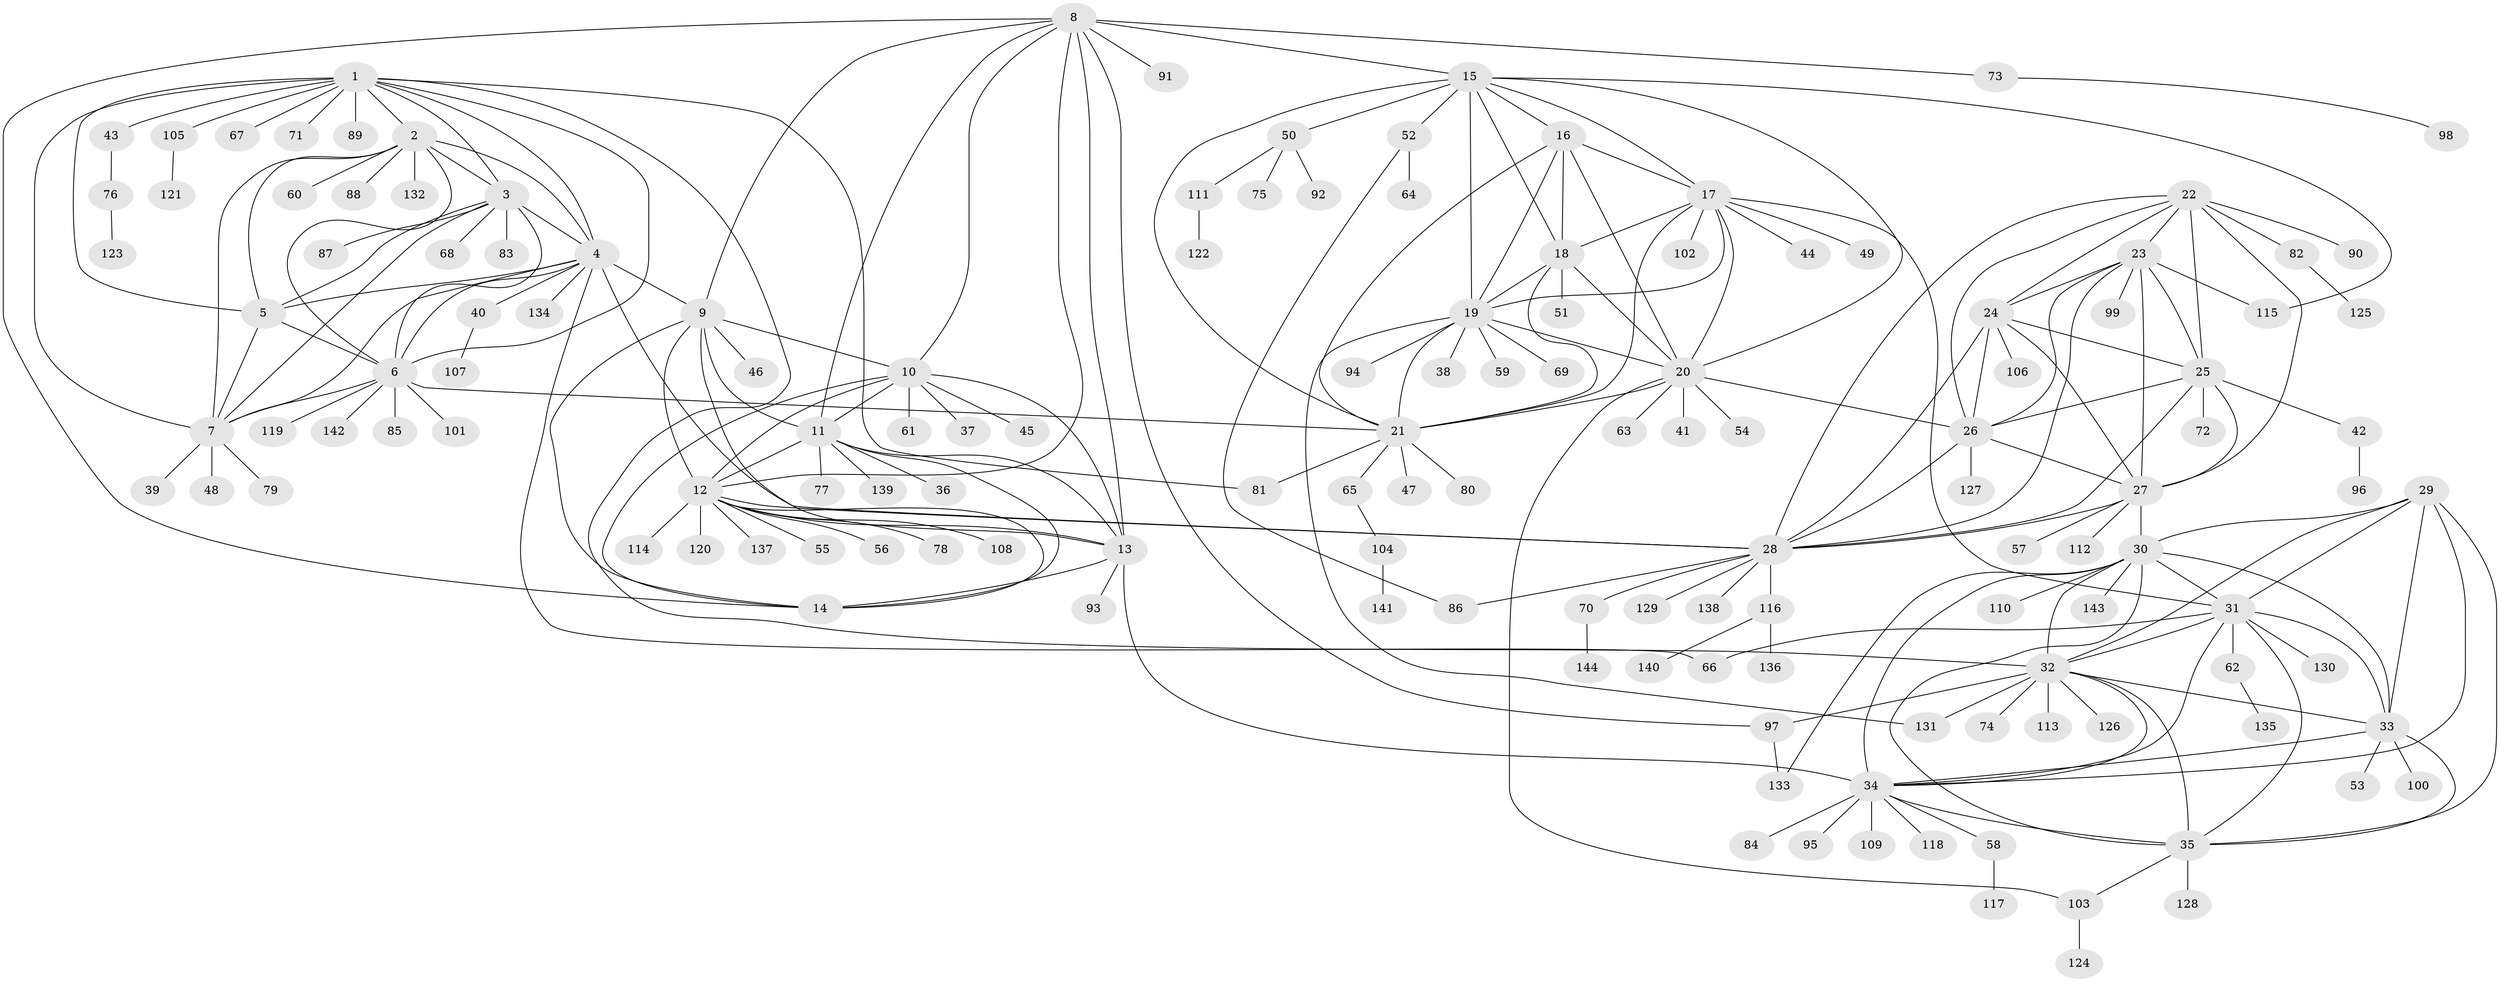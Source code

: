 // Generated by graph-tools (version 1.1) at 2025/37/03/09/25 02:37:15]
// undirected, 144 vertices, 232 edges
graph export_dot {
graph [start="1"]
  node [color=gray90,style=filled];
  1;
  2;
  3;
  4;
  5;
  6;
  7;
  8;
  9;
  10;
  11;
  12;
  13;
  14;
  15;
  16;
  17;
  18;
  19;
  20;
  21;
  22;
  23;
  24;
  25;
  26;
  27;
  28;
  29;
  30;
  31;
  32;
  33;
  34;
  35;
  36;
  37;
  38;
  39;
  40;
  41;
  42;
  43;
  44;
  45;
  46;
  47;
  48;
  49;
  50;
  51;
  52;
  53;
  54;
  55;
  56;
  57;
  58;
  59;
  60;
  61;
  62;
  63;
  64;
  65;
  66;
  67;
  68;
  69;
  70;
  71;
  72;
  73;
  74;
  75;
  76;
  77;
  78;
  79;
  80;
  81;
  82;
  83;
  84;
  85;
  86;
  87;
  88;
  89;
  90;
  91;
  92;
  93;
  94;
  95;
  96;
  97;
  98;
  99;
  100;
  101;
  102;
  103;
  104;
  105;
  106;
  107;
  108;
  109;
  110;
  111;
  112;
  113;
  114;
  115;
  116;
  117;
  118;
  119;
  120;
  121;
  122;
  123;
  124;
  125;
  126;
  127;
  128;
  129;
  130;
  131;
  132;
  133;
  134;
  135;
  136;
  137;
  138;
  139;
  140;
  141;
  142;
  143;
  144;
  1 -- 2;
  1 -- 3;
  1 -- 4;
  1 -- 5;
  1 -- 6;
  1 -- 7;
  1 -- 32;
  1 -- 43;
  1 -- 67;
  1 -- 71;
  1 -- 81;
  1 -- 89;
  1 -- 105;
  2 -- 3;
  2 -- 4;
  2 -- 5;
  2 -- 6;
  2 -- 7;
  2 -- 60;
  2 -- 88;
  2 -- 132;
  3 -- 4;
  3 -- 5;
  3 -- 6;
  3 -- 7;
  3 -- 68;
  3 -- 83;
  3 -- 87;
  4 -- 5;
  4 -- 6;
  4 -- 7;
  4 -- 9;
  4 -- 28;
  4 -- 40;
  4 -- 66;
  4 -- 134;
  5 -- 6;
  5 -- 7;
  6 -- 7;
  6 -- 21;
  6 -- 85;
  6 -- 101;
  6 -- 119;
  6 -- 142;
  7 -- 39;
  7 -- 48;
  7 -- 79;
  8 -- 9;
  8 -- 10;
  8 -- 11;
  8 -- 12;
  8 -- 13;
  8 -- 14;
  8 -- 15;
  8 -- 73;
  8 -- 91;
  8 -- 97;
  9 -- 10;
  9 -- 11;
  9 -- 12;
  9 -- 13;
  9 -- 14;
  9 -- 46;
  10 -- 11;
  10 -- 12;
  10 -- 13;
  10 -- 14;
  10 -- 37;
  10 -- 45;
  10 -- 61;
  11 -- 12;
  11 -- 13;
  11 -- 14;
  11 -- 36;
  11 -- 77;
  11 -- 139;
  12 -- 13;
  12 -- 14;
  12 -- 28;
  12 -- 55;
  12 -- 56;
  12 -- 78;
  12 -- 108;
  12 -- 114;
  12 -- 120;
  12 -- 137;
  13 -- 14;
  13 -- 34;
  13 -- 93;
  15 -- 16;
  15 -- 17;
  15 -- 18;
  15 -- 19;
  15 -- 20;
  15 -- 21;
  15 -- 50;
  15 -- 52;
  15 -- 115;
  16 -- 17;
  16 -- 18;
  16 -- 19;
  16 -- 20;
  16 -- 21;
  17 -- 18;
  17 -- 19;
  17 -- 20;
  17 -- 21;
  17 -- 31;
  17 -- 44;
  17 -- 49;
  17 -- 102;
  18 -- 19;
  18 -- 20;
  18 -- 21;
  18 -- 51;
  19 -- 20;
  19 -- 21;
  19 -- 38;
  19 -- 59;
  19 -- 69;
  19 -- 94;
  19 -- 131;
  20 -- 21;
  20 -- 26;
  20 -- 41;
  20 -- 54;
  20 -- 63;
  20 -- 103;
  21 -- 47;
  21 -- 65;
  21 -- 80;
  21 -- 81;
  22 -- 23;
  22 -- 24;
  22 -- 25;
  22 -- 26;
  22 -- 27;
  22 -- 28;
  22 -- 82;
  22 -- 90;
  23 -- 24;
  23 -- 25;
  23 -- 26;
  23 -- 27;
  23 -- 28;
  23 -- 99;
  23 -- 115;
  24 -- 25;
  24 -- 26;
  24 -- 27;
  24 -- 28;
  24 -- 106;
  25 -- 26;
  25 -- 27;
  25 -- 28;
  25 -- 42;
  25 -- 72;
  26 -- 27;
  26 -- 28;
  26 -- 127;
  27 -- 28;
  27 -- 30;
  27 -- 57;
  27 -- 112;
  28 -- 70;
  28 -- 86;
  28 -- 116;
  28 -- 129;
  28 -- 138;
  29 -- 30;
  29 -- 31;
  29 -- 32;
  29 -- 33;
  29 -- 34;
  29 -- 35;
  30 -- 31;
  30 -- 32;
  30 -- 33;
  30 -- 34;
  30 -- 35;
  30 -- 110;
  30 -- 133;
  30 -- 143;
  31 -- 32;
  31 -- 33;
  31 -- 34;
  31 -- 35;
  31 -- 62;
  31 -- 66;
  31 -- 130;
  32 -- 33;
  32 -- 34;
  32 -- 35;
  32 -- 74;
  32 -- 97;
  32 -- 113;
  32 -- 126;
  32 -- 131;
  33 -- 34;
  33 -- 35;
  33 -- 53;
  33 -- 100;
  34 -- 35;
  34 -- 58;
  34 -- 84;
  34 -- 95;
  34 -- 109;
  34 -- 118;
  35 -- 103;
  35 -- 128;
  40 -- 107;
  42 -- 96;
  43 -- 76;
  50 -- 75;
  50 -- 92;
  50 -- 111;
  52 -- 64;
  52 -- 86;
  58 -- 117;
  62 -- 135;
  65 -- 104;
  70 -- 144;
  73 -- 98;
  76 -- 123;
  82 -- 125;
  97 -- 133;
  103 -- 124;
  104 -- 141;
  105 -- 121;
  111 -- 122;
  116 -- 136;
  116 -- 140;
}
